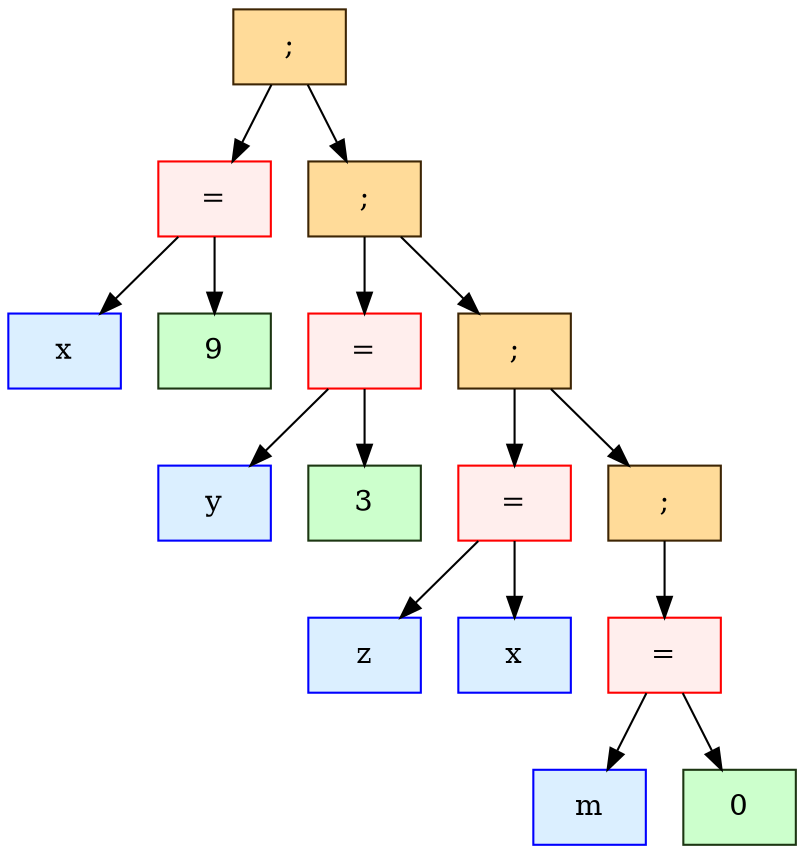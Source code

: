 digraph graphname {
	node2 [shape="record", style="filled", color="blue", fillcolor="#dbefff", label="x"]
	node4 [shape="record", style="filled", color="red", fillcolor="#ffeeed", label="="]
	node4 -> node2
	node4 -> node3
	node3 [shape="record", style="filled", color="#1c3612", fillcolor="#ccffcc", label="9"]
	node1 [shape="record", style="filled", color="#3d2504", fillcolor="#ffdb99", label=";"]
	node1 -> node4
	node1 -> node5
	node6 [shape="record", style="filled", color="blue", fillcolor="#dbefff", label="y"]
	node8 [shape="record", style="filled", color="red", fillcolor="#ffeeed", label="="]
	node8 -> node6
	node8 -> node7
	node7 [shape="record", style="filled", color="#1c3612", fillcolor="#ccffcc", label="3"]
	node5 [shape="record", style="filled", color="#3d2504", fillcolor="#ffdb99", label=";"]
	node5 -> node8
	node5 -> node9
	node10 [shape="record", style="filled", color="blue", fillcolor="#dbefff", label="z"]
	node12 [shape="record", style="filled", color="red", fillcolor="#ffeeed", label="="]
	node12 -> node10
	node12 -> node11
	node11 [shape="record", style="filled", color="blue", fillcolor="#dbefff", label="x"]
	node9 [shape="record", style="filled", color="#3d2504", fillcolor="#ffdb99", label=";"]
	node9 -> node12
	node9 -> node13
	node14 [shape="record", style="filled", color="blue", fillcolor="#dbefff", label="m"]
	node16 [shape="record", style="filled", color="red", fillcolor="#ffeeed", label="="]
	node16 -> node14
	node16 -> node15
	node15 [shape="record", style="filled", color="#1c3612", fillcolor="#ccffcc", label="0"]
	node13 [shape="record", style="filled", color="#3d2504", fillcolor="#ffdb99", label=";"]
	node13 -> node16
}